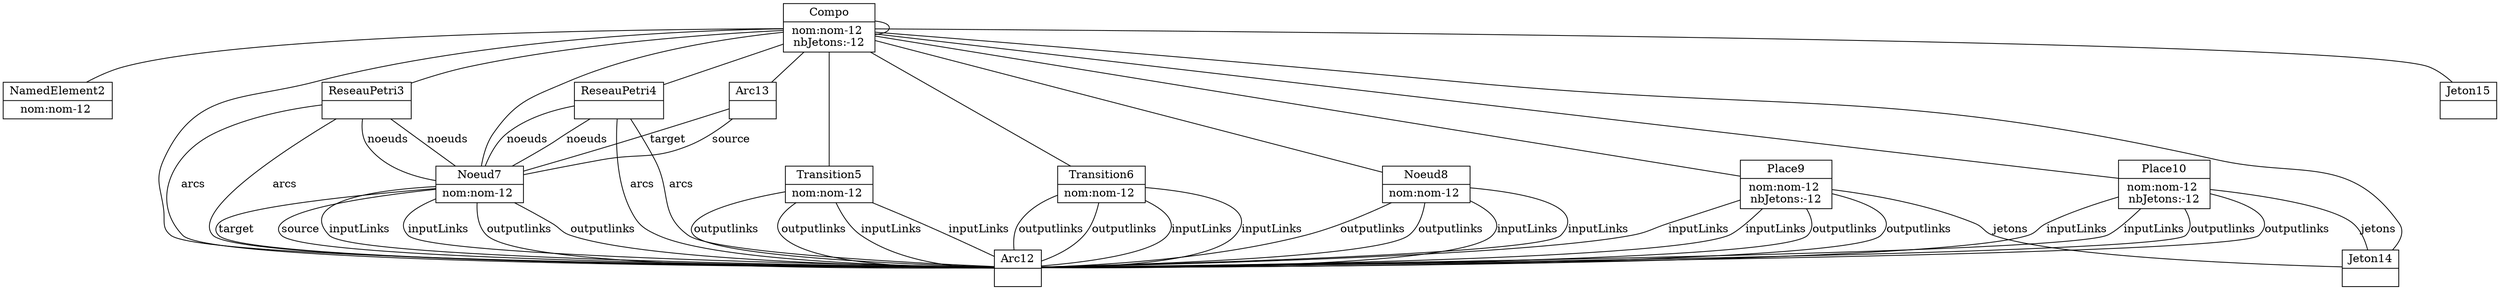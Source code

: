 Graph g{ 
struct1 [shape=record,label="{NamedElement1| nom:nom-12 \n}"];
struct1 -- struct1 ;
struct2 [shape=record,label="{NamedElement2| nom:nom-12 \n}"];
struct1 -- struct2 ;
struct3 -- struct7 [label="noeuds"]   ;
struct3 -- struct7 [label="noeuds"]   ;
struct3 -- struct12 [label="arcs"]   ;
struct3 -- struct12 [label="arcs"]   ;
struct3 [shape=record,label="{ReseauPetri3|}"];
struct1 -- struct3 ;
struct4 -- struct7 [label="noeuds"]   ;
struct4 -- struct7 [label="noeuds"]   ;
struct4 -- struct12 [label="arcs"]   ;
struct4 -- struct12 [label="arcs"]   ;
struct4 [shape=record,label="{ReseauPetri4|}"];
struct1 -- struct4 ;
struct5 -- struct12 [label="inputLinks"]   ;
struct5 -- struct12 [label="inputLinks"]   ;
struct5 -- struct12 [label="outputlinks"]   ;
struct5 -- struct12 [label="outputlinks"]   ;
struct5 [shape=record,label="{Transition5| nom:nom-12 \n}"];
struct1 -- struct5 ;
struct6 -- struct12 [label="inputLinks"]   ;
struct6 -- struct12 [label="inputLinks"]   ;
struct6 -- struct12 [label="outputlinks"]   ;
struct6 -- struct12 [label="outputlinks"]   ;
struct6 [shape=record,label="{Transition6| nom:nom-12 \n}"];
struct1 -- struct6 ;
struct7 -- struct12 [label="inputLinks"]   ;
struct7 -- struct12 [label="inputLinks"]   ;
struct7 -- struct12 [label="outputlinks"]   ;
struct7 -- struct12 [label="outputlinks"]   ;
struct7 [shape=record,label="{Noeud7| nom:nom-12 \n}"];
struct1 -- struct7 ;
struct8 -- struct12 [label="inputLinks"]   ;
struct8 -- struct12 [label="inputLinks"]   ;
struct8 -- struct12 [label="outputlinks"]   ;
struct8 -- struct12 [label="outputlinks"]   ;
struct8 [shape=record,label="{Noeud8| nom:nom-12 \n}"];
struct1 -- struct8 ;
struct9 -- struct12 [label="inputLinks"]   ;
struct9 -- struct12 [label="inputLinks"]   ;
struct9 -- struct12 [label="outputlinks"]   ;
struct9 -- struct12 [label="outputlinks"]   ;
struct9 -- struct14 [label="jetons"]   ;
struct9 [shape=record,label="{Place9| nom:nom-12 \n nbJetons:-12 \n}"];
struct1 -- struct9 ;
struct10 -- struct12 [label="inputLinks"]   ;
struct10 -- struct12 [label="inputLinks"]   ;
struct10 -- struct12 [label="outputlinks"]   ;
struct10 -- struct12 [label="outputlinks"]   ;
struct10 -- struct14 [label="jetons"]   ;
struct10 [shape=record,label="{Place10| nom:nom-12 \n nbJetons:-12 \n}"];
struct1 -- struct10 ;
struct1 [shape=record,label="{Compo| nom:nom-12 \n nbJetons:-12 \n}"]; 
struct12 -- struct7 [label="target"]   ;
struct12 -- struct7 [label="source"]   ;
struct12 [shape=record,label="{Arc12|}"];
struct1 -- struct12 ;
struct13 -- struct7 [label="target"]   ;
struct13 -- struct7 [label="source"]   ;
struct13 [shape=record,label="{Arc13|}"];
struct1 -- struct13 ;
struct14 [shape=record,label="{Jeton14|}"];
struct1 -- struct14 ;
struct15 [shape=record,label="{Jeton15|}"];
struct1 -- struct15 ;
} 
